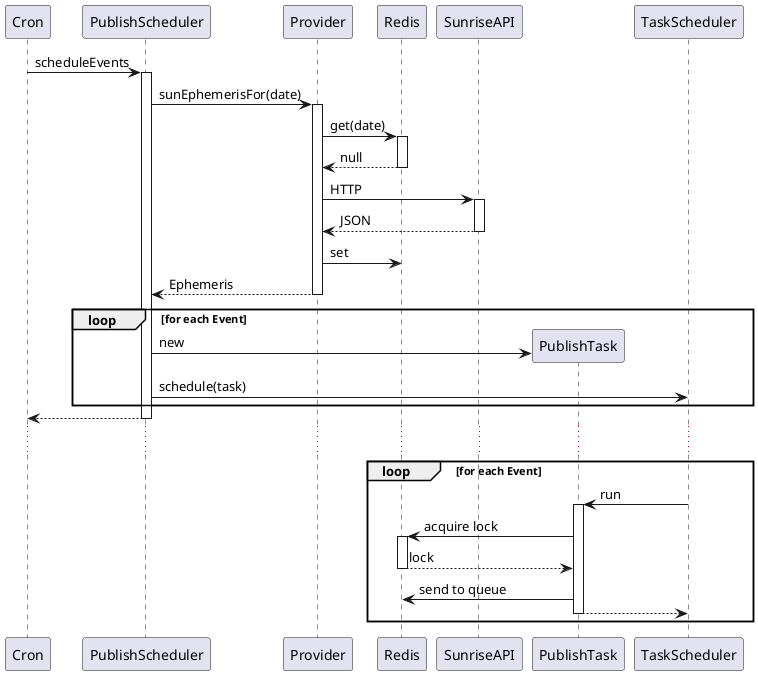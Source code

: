 @startuml

Cron -> PublishScheduler : scheduleEvents
activate PublishScheduler
PublishScheduler -> Provider : sunEphemerisFor(date)
activate Provider
Provider -> Redis : get(date)
activate Redis
Provider <-- Redis : null
deactivate Redis
Provider -> SunriseAPI : HTTP
activate SunriseAPI
Provider <-- SunriseAPI : JSON
deactivate SunriseAPI
Provider -> Redis : set
PublishScheduler <-- Provider : Ephemeris
deactivate Provider

loop for each Event
    create PublishTask
    PublishScheduler -> PublishTask : new
    PublishScheduler -> TaskScheduler : schedule(task)
end

Cron <-- PublishScheduler
deactivate PublishScheduler

...

loop for each Event
    TaskScheduler -> PublishTask : run
    activate PublishTask
    PublishTask -> Redis : acquire lock
    activate Redis
    PublishTask <-- Redis : lock
    deactivate Redis
    PublishTask -> Redis : send to queue
    TaskScheduler <-- PublishTask
    deactivate PublishTask
end

@enduml

